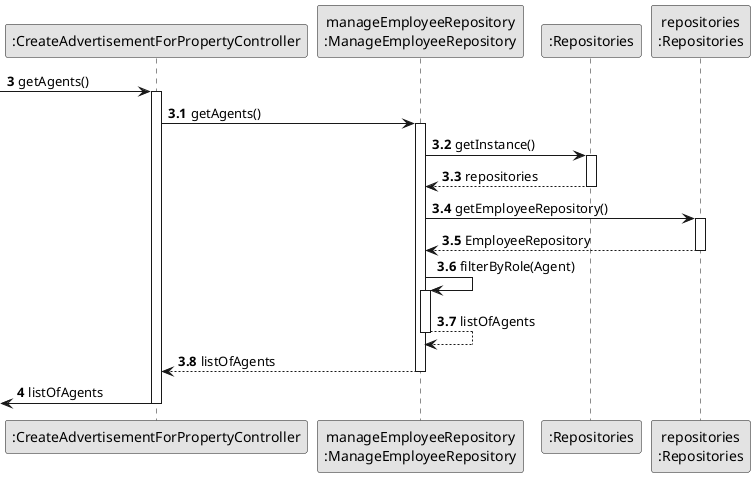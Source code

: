 @startuml
skinparam monochrome true
skinparam packageStyle rectangle
skinparam shadowing false

autonumber 3

participant ":CreateAdvertisementForPropertyController" as CTRL
participant "manageEmployeeRepository\n:ManageEmployeeRepository" as manageEmployees
participant ":Repositories" as RepositorySingleton
participant "repositories\n:Repositories" as PLAT


            -> CTRL : getAgents()
            autonumber 3.1
            activate CTRL

                CTRL -> manageEmployees : getAgents()
                activate manageEmployees


                manageEmployees -> RepositorySingleton : getInstance()
                    activate RepositorySingleton

                        RepositorySingleton --> manageEmployees: repositories
                    deactivate RepositorySingleton

                    manageEmployees -> PLAT : getEmployeeRepository()
                    activate PLAT

                        PLAT --> manageEmployees: EmployeeRepository
                    deactivate PLAT

                    manageEmployees -> manageEmployees : filterByRole(Agent)
                    activate manageEmployees

                    manageEmployees --> manageEmployees : listOfAgents
                    deactivate manageEmployees

                    manageEmployees --> CTRL : listOfAgents
                deactivate manageEmployees
                autonumber 4
                <- CTRL : listOfAgents
            deactivate CTRL

@enduml